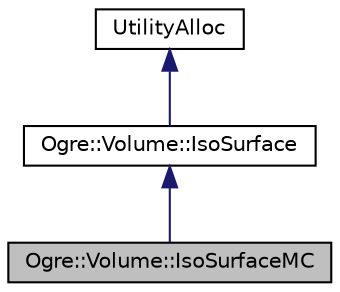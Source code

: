 digraph "Ogre::Volume::IsoSurfaceMC"
{
  bgcolor="transparent";
  edge [fontname="Helvetica",fontsize="10",labelfontname="Helvetica",labelfontsize="10"];
  node [fontname="Helvetica",fontsize="10",shape=record];
  Node0 [label="Ogre::Volume::IsoSurfaceMC",height=0.2,width=0.4,color="black", fillcolor="grey75", style="filled", fontcolor="black"];
  Node1 -> Node0 [dir="back",color="midnightblue",fontsize="10",style="solid",fontname="Helvetica"];
  Node1 [label="Ogre::Volume::IsoSurface",height=0.2,width=0.4,color="black",URL="$class_ogre_1_1_volume_1_1_iso_surface.html",tooltip="Abstract IsoSurface. "];
  Node2 -> Node1 [dir="back",color="midnightblue",fontsize="10",style="solid",fontname="Helvetica"];
  Node2 [label="UtilityAlloc",height=0.2,width=0.4,color="black",URL="$class_ogre_1_1_allocated_object.html"];
}
